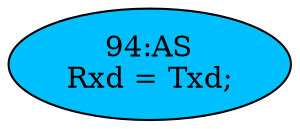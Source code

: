 strict digraph "" {
	node [label="\N"];
	"94:AS"	 [ast="<pyverilog.vparser.ast.Assign object at 0x7fa9cb950610>",
		def_var="['Rxd']",
		fillcolor=deepskyblue,
		label="94:AS
Rxd = Txd;",
		statements="[]",
		style=filled,
		typ=Assign,
		use_var="['Txd']"];
}
